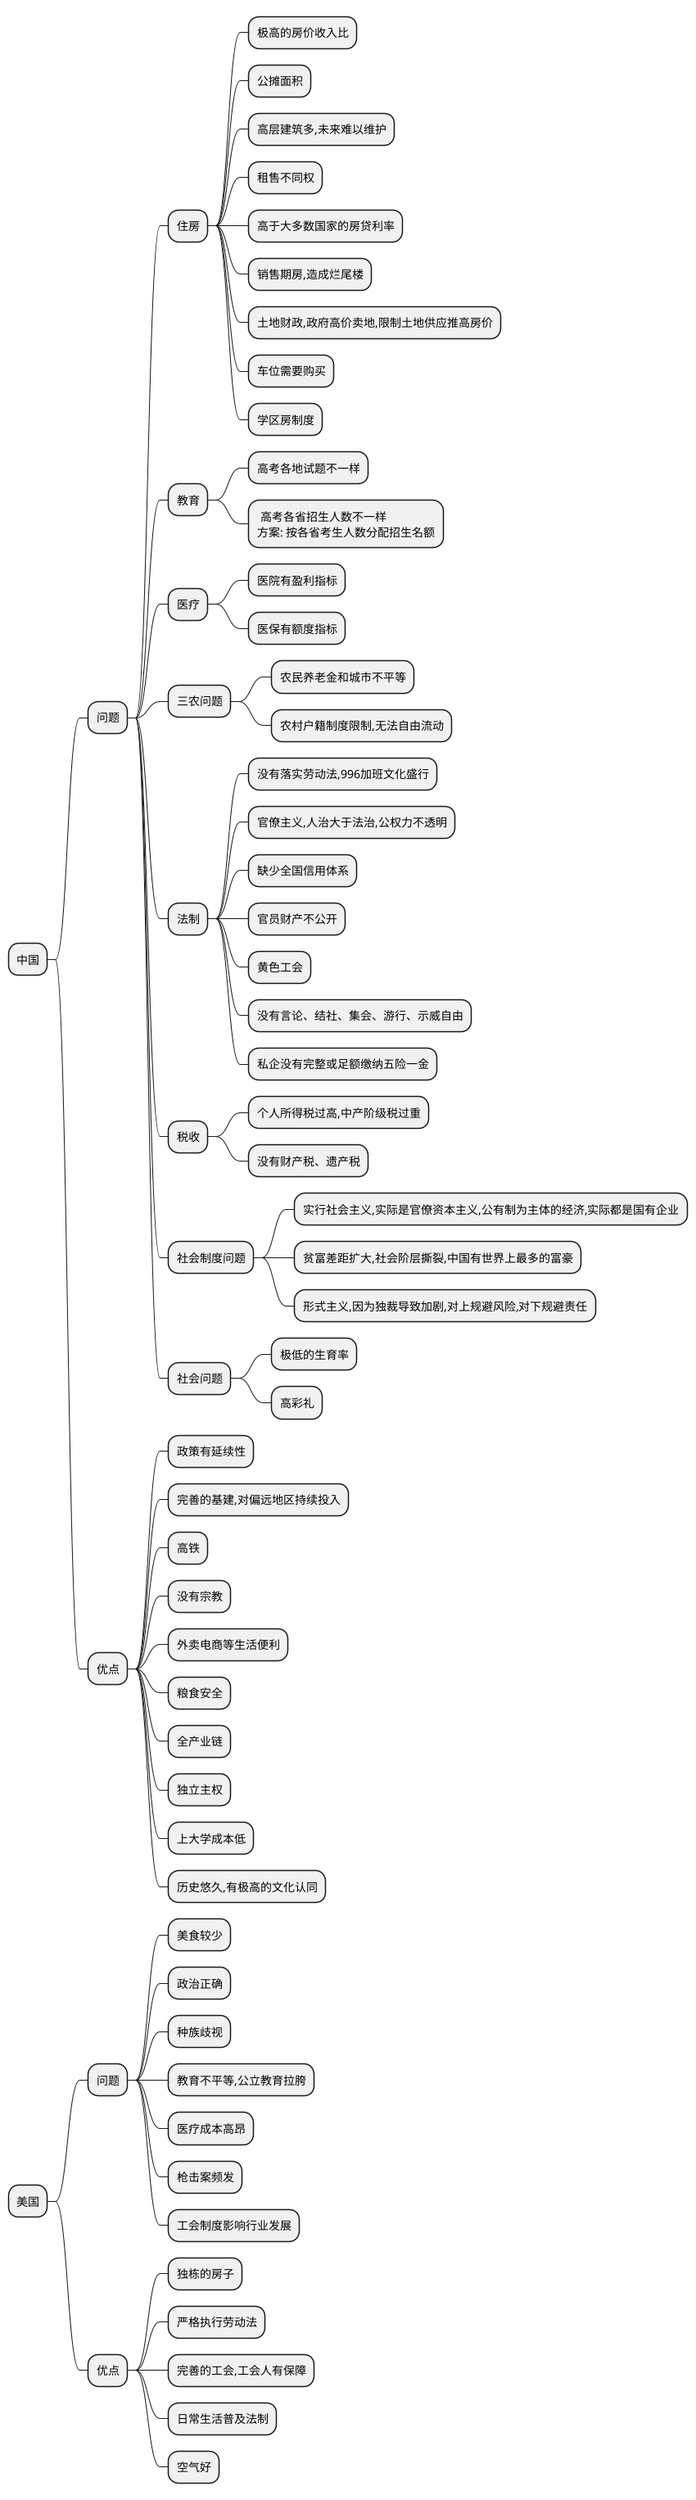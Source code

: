 @startmindmap 中国
* 中国
** 问题

*** 住房
**** 极高的房价收入比
**** 公摊面积
**** 高层建筑多,未来难以维护
**** 租售不同权
**** 高于大多数国家的房贷利率
**** 销售期房,造成烂尾楼
**** 土地财政,政府高价卖地,限制土地供应推高房价
**** 车位需要购买
**** 学区房制度


*** 教育
**** 高考各地试题不一样
****: 高考各省招生人数不一样
方案: 按各省考生人数分配招生名额;


*** 医疗
**** 医院有盈利指标
**** 医保有额度指标

*** 三农问题
**** 农民养老金和城市不平等
**** 农村户籍制度限制,无法自由流动

*** 法制
**** 没有落实劳动法,996加班文化盛行
**** 官僚主义,人治大于法治,公权力不透明
**** 缺少全国信用体系
**** 官员财产不公开
**** 黄色工会
**** 没有言论、结社、集会、游行、示威自由
**** 私企没有完整或足额缴纳五险一金

*** 税收
**** 个人所得税过高,中产阶级税过重
**** 没有财产税、遗产税

*** 社会制度问题
**** 实行社会主义,实际是官僚资本主义,公有制为主体的经济,实际都是国有企业
**** 贫富差距扩大,社会阶层撕裂,中国有世界上最多的富豪
**** 形式主义,因为独裁导致加剧,对上规避风险,对下规避责任

*** 社会问题
**** 极低的生育率
**** 高彩礼


** 优点
*** 政策有延续性
*** 完善的基建,对偏远地区持续投入
*** 高铁
*** 没有宗教
*** 外卖电商等生活便利
*** 粮食安全
*** 全产业链
*** 独立主权
*** 上大学成本低
*** 历史悠久,有极高的文化认同



* 美国
** 问题
*** 美食较少
*** 政治正确
*** 种族歧视
*** 教育不平等,公立教育拉胯
*** 医疗成本高昂
*** 枪击案频发
*** 工会制度影响行业发展


** 优点
*** 独栋的房子
*** 严格执行劳动法
*** 完善的工会,工会人有保障
*** 日常生活普及法制
*** 空气好
@endmindmap